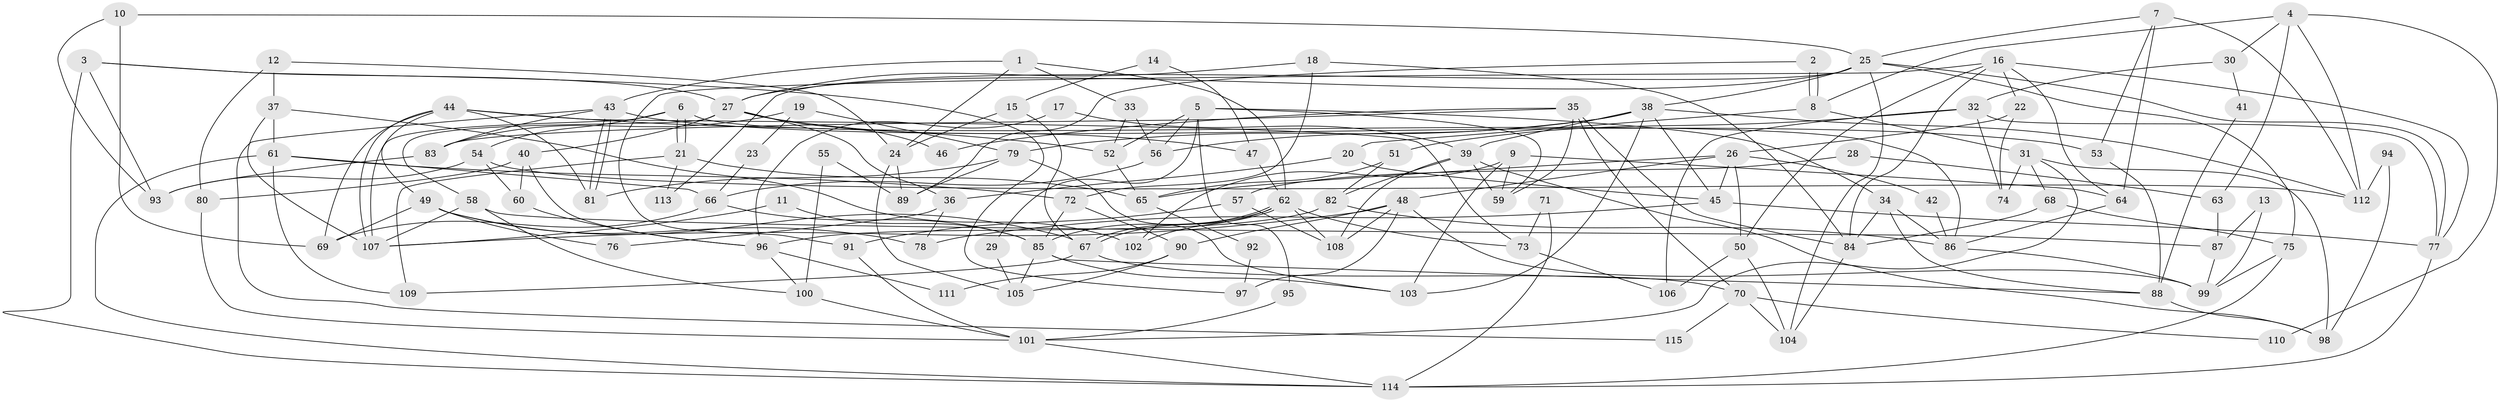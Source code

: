// Generated by graph-tools (version 1.1) at 2025/26/03/09/25 03:26:14]
// undirected, 115 vertices, 230 edges
graph export_dot {
graph [start="1"]
  node [color=gray90,style=filled];
  1;
  2;
  3;
  4;
  5;
  6;
  7;
  8;
  9;
  10;
  11;
  12;
  13;
  14;
  15;
  16;
  17;
  18;
  19;
  20;
  21;
  22;
  23;
  24;
  25;
  26;
  27;
  28;
  29;
  30;
  31;
  32;
  33;
  34;
  35;
  36;
  37;
  38;
  39;
  40;
  41;
  42;
  43;
  44;
  45;
  46;
  47;
  48;
  49;
  50;
  51;
  52;
  53;
  54;
  55;
  56;
  57;
  58;
  59;
  60;
  61;
  62;
  63;
  64;
  65;
  66;
  67;
  68;
  69;
  70;
  71;
  72;
  73;
  74;
  75;
  76;
  77;
  78;
  79;
  80;
  81;
  82;
  83;
  84;
  85;
  86;
  87;
  88;
  89;
  90;
  91;
  92;
  93;
  94;
  95;
  96;
  97;
  98;
  99;
  100;
  101;
  102;
  103;
  104;
  105;
  106;
  107;
  108;
  109;
  110;
  111;
  112;
  113;
  114;
  115;
  1 -- 24;
  1 -- 43;
  1 -- 33;
  1 -- 62;
  2 -- 8;
  2 -- 8;
  2 -- 89;
  3 -- 27;
  3 -- 114;
  3 -- 93;
  3 -- 97;
  4 -- 112;
  4 -- 8;
  4 -- 30;
  4 -- 63;
  4 -- 110;
  5 -- 59;
  5 -- 34;
  5 -- 29;
  5 -- 52;
  5 -- 56;
  5 -- 95;
  6 -- 21;
  6 -- 21;
  6 -- 54;
  6 -- 49;
  6 -- 86;
  7 -- 64;
  7 -- 25;
  7 -- 53;
  7 -- 112;
  8 -- 20;
  8 -- 31;
  9 -- 102;
  9 -- 64;
  9 -- 59;
  9 -- 103;
  10 -- 69;
  10 -- 25;
  10 -- 93;
  11 -- 107;
  11 -- 85;
  12 -- 37;
  12 -- 80;
  12 -- 24;
  13 -- 87;
  13 -- 99;
  14 -- 47;
  14 -- 15;
  15 -- 67;
  15 -- 24;
  16 -- 77;
  16 -- 84;
  16 -- 22;
  16 -- 50;
  16 -- 64;
  16 -- 91;
  17 -- 96;
  17 -- 39;
  18 -- 72;
  18 -- 84;
  18 -- 27;
  19 -- 79;
  19 -- 83;
  19 -- 23;
  20 -- 45;
  20 -- 36;
  21 -- 109;
  21 -- 65;
  21 -- 113;
  22 -- 74;
  22 -- 26;
  23 -- 66;
  24 -- 105;
  24 -- 89;
  25 -- 104;
  25 -- 38;
  25 -- 27;
  25 -- 75;
  25 -- 77;
  25 -- 113;
  26 -- 65;
  26 -- 42;
  26 -- 45;
  26 -- 48;
  26 -- 50;
  27 -- 36;
  27 -- 40;
  27 -- 46;
  27 -- 47;
  27 -- 58;
  28 -- 57;
  28 -- 63;
  29 -- 105;
  30 -- 32;
  30 -- 41;
  31 -- 101;
  31 -- 68;
  31 -- 74;
  31 -- 98;
  32 -- 106;
  32 -- 77;
  32 -- 51;
  32 -- 74;
  33 -- 52;
  33 -- 56;
  34 -- 84;
  34 -- 88;
  34 -- 86;
  35 -- 59;
  35 -- 83;
  35 -- 46;
  35 -- 70;
  35 -- 84;
  36 -- 78;
  36 -- 76;
  37 -- 107;
  37 -- 61;
  37 -- 102;
  38 -- 56;
  38 -- 79;
  38 -- 39;
  38 -- 45;
  38 -- 103;
  38 -- 112;
  39 -- 108;
  39 -- 59;
  39 -- 82;
  39 -- 98;
  40 -- 60;
  40 -- 80;
  40 -- 96;
  41 -- 88;
  42 -- 86;
  43 -- 81;
  43 -- 81;
  43 -- 53;
  43 -- 83;
  43 -- 115;
  44 -- 52;
  44 -- 107;
  44 -- 107;
  44 -- 69;
  44 -- 73;
  44 -- 81;
  45 -- 77;
  45 -- 78;
  47 -- 62;
  48 -- 99;
  48 -- 90;
  48 -- 97;
  48 -- 107;
  48 -- 108;
  49 -- 69;
  49 -- 67;
  49 -- 76;
  49 -- 78;
  50 -- 104;
  50 -- 106;
  51 -- 82;
  51 -- 65;
  52 -- 65;
  53 -- 88;
  54 -- 93;
  54 -- 112;
  54 -- 60;
  55 -- 100;
  55 -- 89;
  56 -- 66;
  57 -- 91;
  57 -- 108;
  58 -- 107;
  58 -- 87;
  58 -- 100;
  60 -- 96;
  61 -- 66;
  61 -- 114;
  61 -- 72;
  61 -- 109;
  62 -- 67;
  62 -- 67;
  62 -- 73;
  62 -- 85;
  62 -- 102;
  62 -- 108;
  63 -- 87;
  64 -- 86;
  65 -- 92;
  66 -- 85;
  66 -- 69;
  67 -- 70;
  67 -- 109;
  68 -- 84;
  68 -- 75;
  70 -- 104;
  70 -- 110;
  70 -- 115;
  71 -- 73;
  71 -- 114;
  72 -- 85;
  72 -- 90;
  73 -- 106;
  75 -- 99;
  75 -- 114;
  77 -- 114;
  79 -- 103;
  79 -- 81;
  79 -- 89;
  80 -- 101;
  82 -- 86;
  82 -- 96;
  83 -- 93;
  84 -- 104;
  85 -- 103;
  85 -- 88;
  85 -- 105;
  86 -- 99;
  87 -- 99;
  88 -- 98;
  90 -- 105;
  90 -- 111;
  91 -- 101;
  92 -- 97;
  94 -- 112;
  94 -- 98;
  95 -- 101;
  96 -- 100;
  96 -- 111;
  100 -- 101;
  101 -- 114;
}

